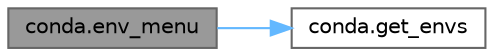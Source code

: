 digraph "conda.env_menu"
{
 // LATEX_PDF_SIZE
  bgcolor="transparent";
  edge [fontname=Helvetica,fontsize=10,labelfontname=Helvetica,labelfontsize=10];
  node [fontname=Helvetica,fontsize=10,shape=box,height=0.2,width=0.4];
  rankdir="LR";
  Node1 [label="conda.env_menu",height=0.2,width=0.4,color="gray40", fillcolor="grey60", style="filled", fontcolor="black",tooltip=" "];
  Node1 -> Node2 [color="steelblue1",style="solid"];
  Node2 [label="conda.get_envs",height=0.2,width=0.4,color="grey40", fillcolor="white", style="filled",URL="$d7/d3c/namespaceconda.html#a5b003fd914d12da26b90c1f1df8899dc",tooltip=" "];
}
